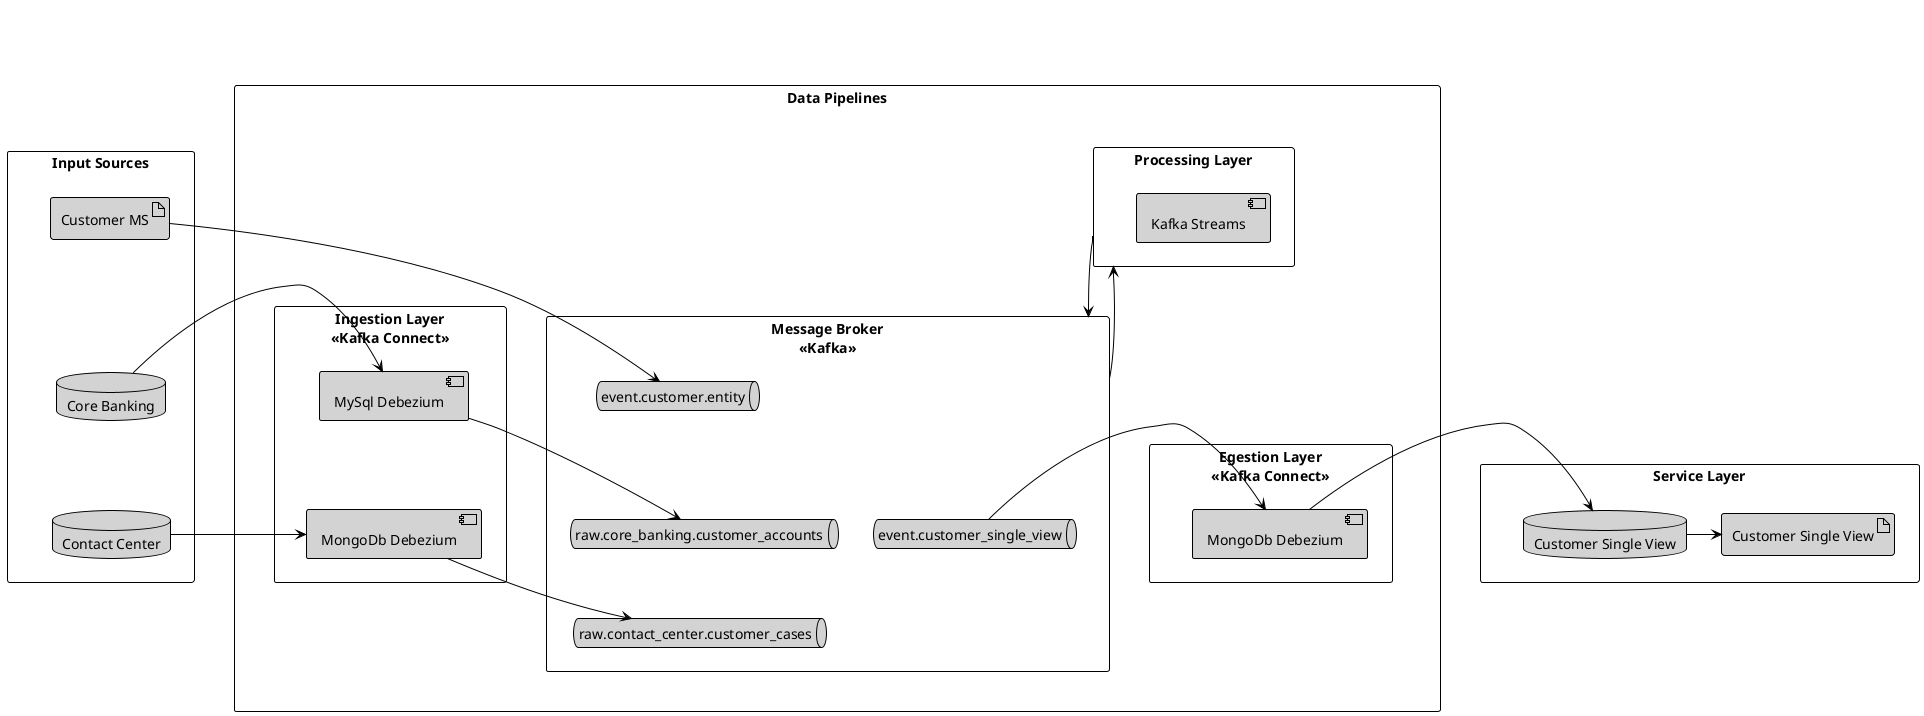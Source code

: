 @startuml
'https://plantuml.com/deployment-diagram
''!theme aws-orange

<style>
componentDiagram {
  BackGroundColor white
  LineThickness 1
  LineColor black
}
database {
    BackGroundColor: lightgrey;
}
artifact {
    BackGroundColor: lightgrey;
}
component {
    BackGroundColor: lightgrey;
}
queue {
    BackGroundColor: lightgrey;
}
</style>

rectangle "Input Sources" as inputs {
    artifact "Customer MS" as ms_customer
    database "Core Banking" as db_core_banking
    database "Contact Center" as db_contact_center
}

rectangle "Data Pipelines" as pipelines {
    rectangle "Ingestion Layer\n<<Kafka Connect>>" as ingestion_layer {
       component "MySql Debezium" as ingest_mysql_debezium
       component "MongoDb Debezium" as ingest_mongodb_debezium
    }
    rectangle "Message Broker\n<<Kafka>>" as message_broker {
        queue "event.customer.entity" as topic_customer_entity
        queue "raw.core_banking.customer_accounts" as topic_core_banking_customer_accounts
        queue "raw.contact_center.customer_cases" as topic_contact_center_customer_cases
        queue "event.customer_single_view" as topic_customer_single_view
       }

    rectangle "Processing Layer" as processing_layer {
        component "Kafka Streams"
    }

    rectangle "Egestion Layer\n<<Kafka Connect>>" as egestion_layer {
       component "MongoDb Debezium" as egest_mongodb_debezium
    }

}

rectangle "Service Layer" as service_layer {
    artifact "Customer Single View" as ms_customer_single_view
    database "Customer Single View" as db_customer_single_view
}

inputs -[hidden]r-> pipelines
pipelines -[hidden]r-> service_layer

ingestion_layer -[hidden]r-> message_broker
message_broker -[hidden]r-> egestion_layer


ingestion_layer -[hidden]u-> processing_layer
message_broker -u-> processing_layer
egestion_layer -[hidden]u-> processing_layer

processing_layer -> message_broker

topic_customer_entity -[hidden]d-> topic_core_banking_customer_accounts
topic_core_banking_customer_accounts -[hidden]d-> topic_contact_center_customer_cases
topic_customer_single_view -[hidden]l-> topic_core_banking_customer_accounts

ms_customer -[hidden]d-> db_core_banking
db_core_banking -[hidden]d-> db_contact_center

ingest_mysql_debezium -[hidden]d-> ingest_mongodb_debezium

db_core_banking -r-> ingest_mysql_debezium
db_contact_center -r-> ingest_mongodb_debezium

ms_customer -r-> topic_customer_entity
ingest_mysql_debezium -r-> topic_core_banking_customer_accounts
ingest_mongodb_debezium -r-> topic_contact_center_customer_cases

egest_mongodb_debezium -r-> db_customer_single_view
topic_customer_single_view -r-> egest_mongodb_debezium

db_customer_single_view -r-> ms_customer_single_view


@enduml